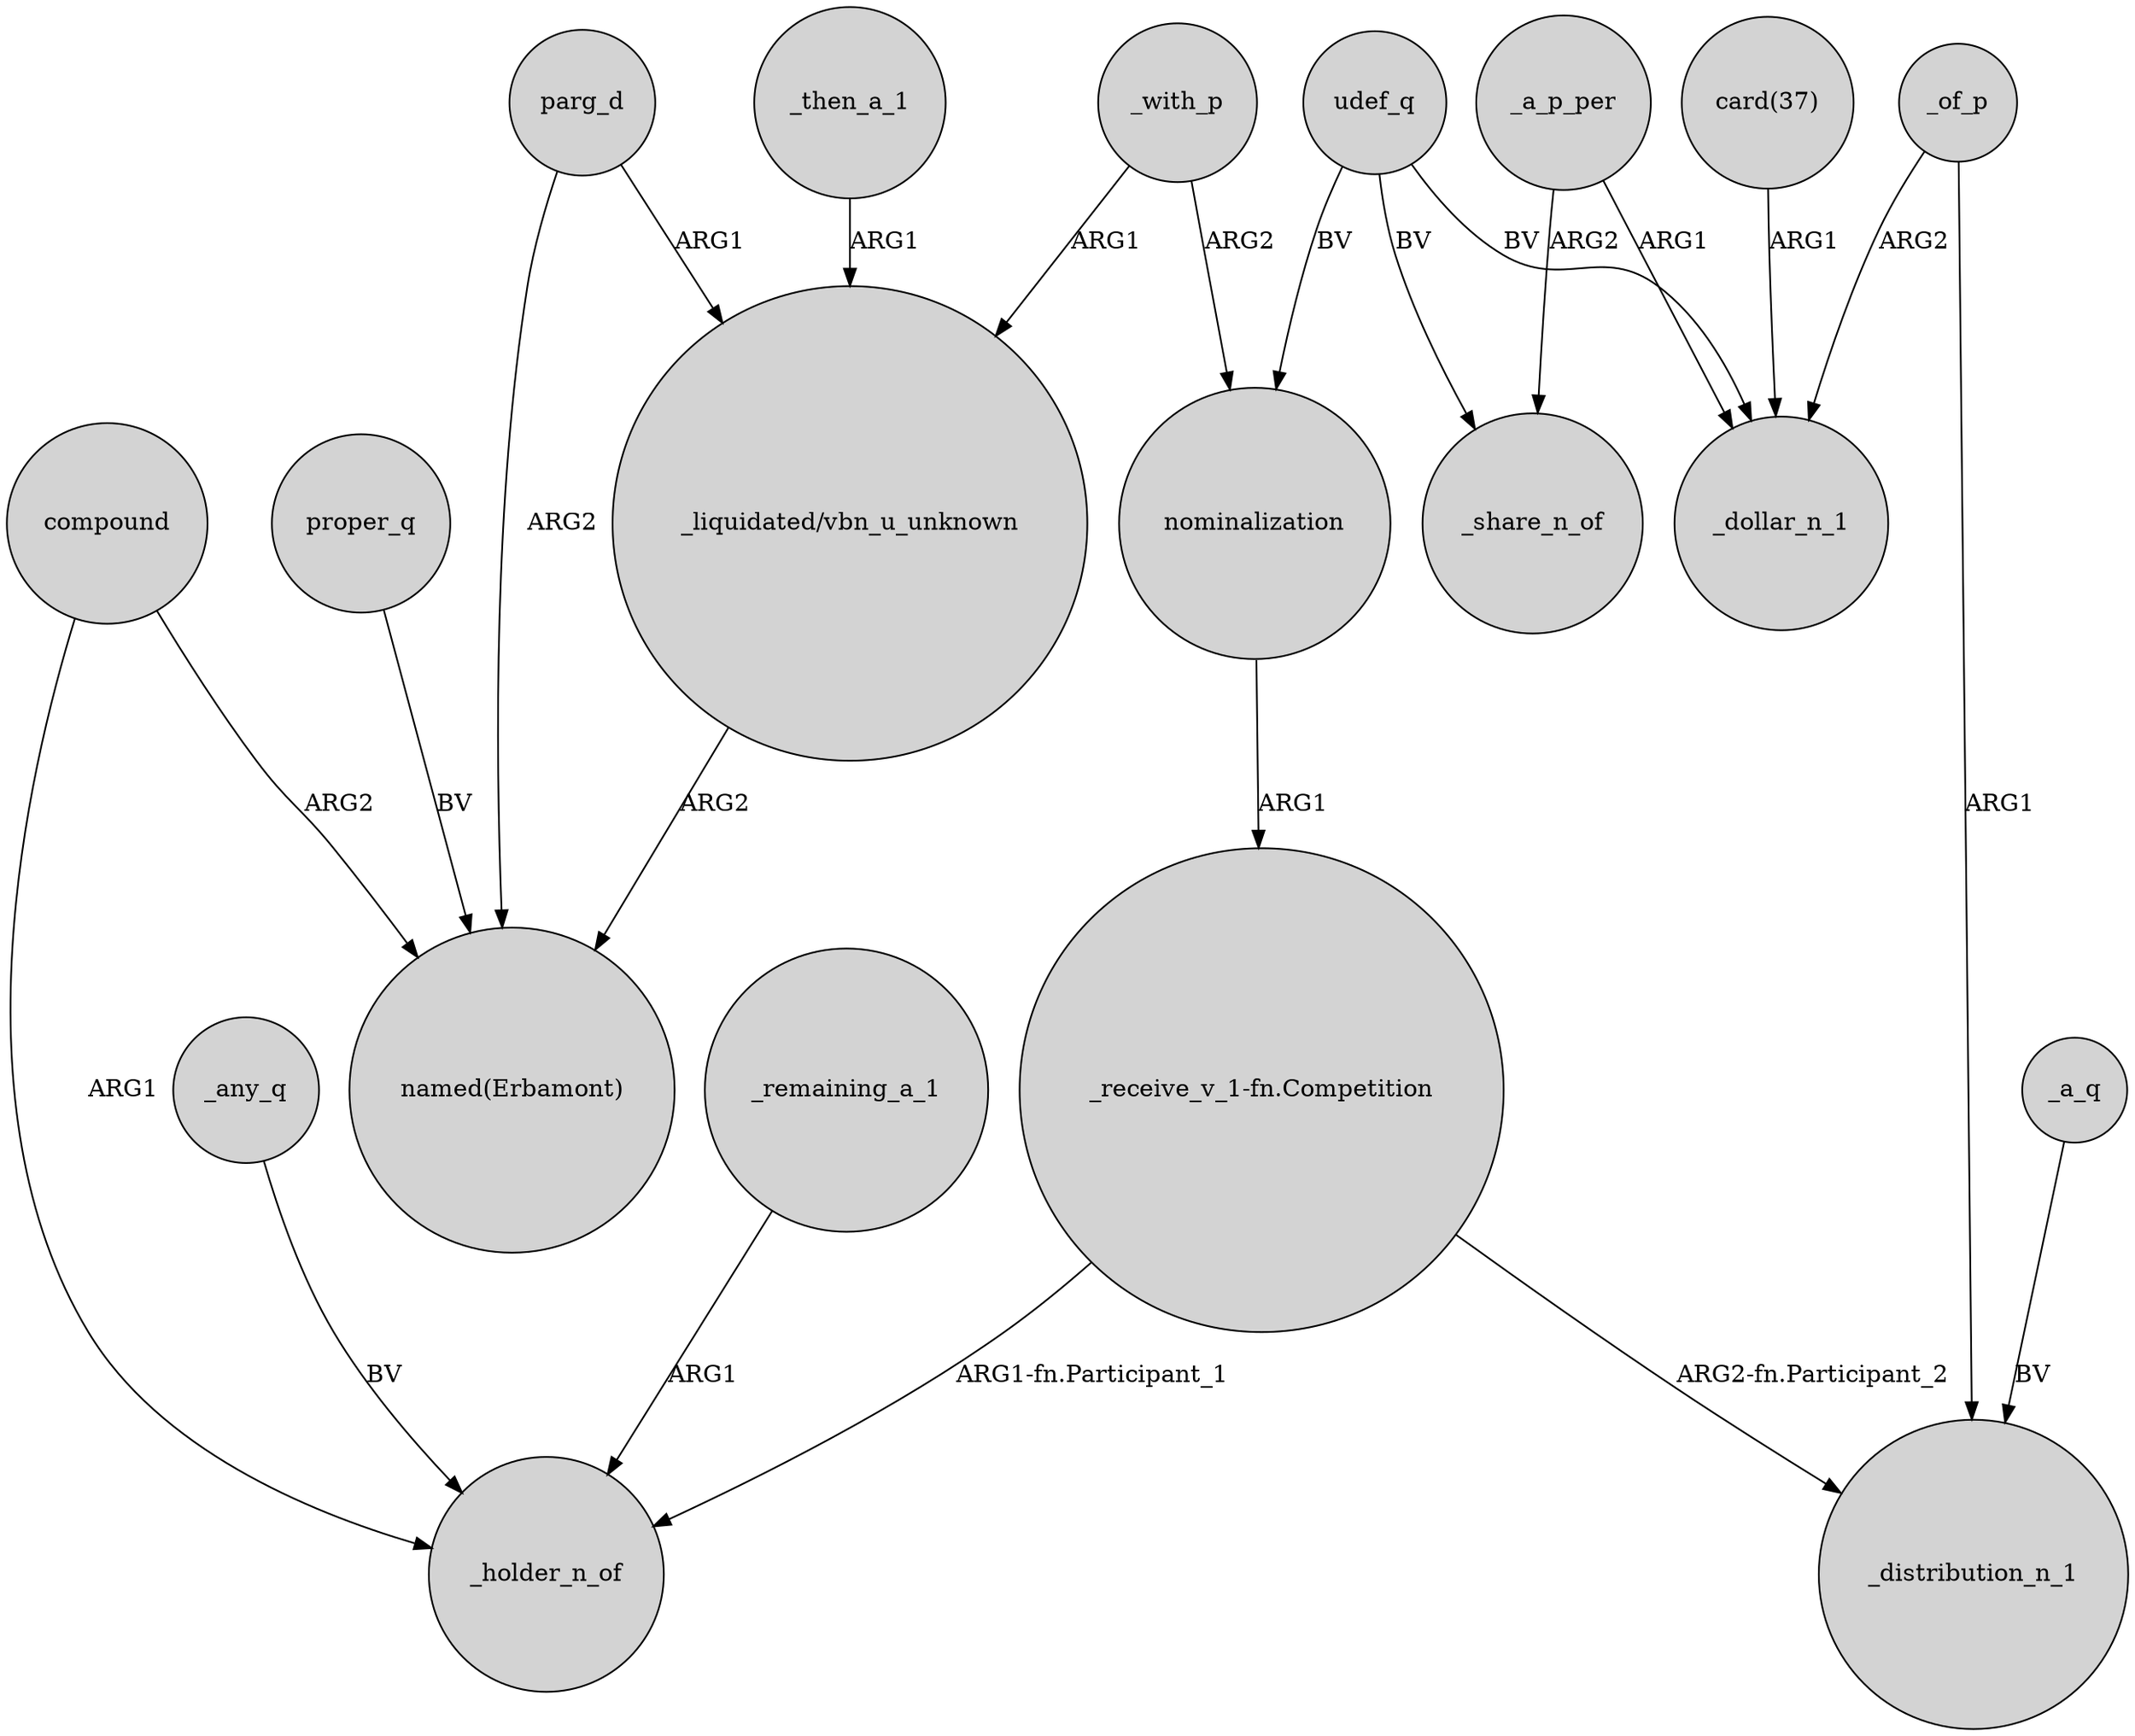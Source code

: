 digraph {
	node [shape=circle style=filled]
	compound -> _holder_n_of [label=ARG1]
	_with_p -> nominalization [label=ARG2]
	_with_p -> "_liquidated/vbn_u_unknown" [label=ARG1]
	_remaining_a_1 -> _holder_n_of [label=ARG1]
	parg_d -> "named(Erbamont)" [label=ARG2]
	udef_q -> nominalization [label=BV]
	_then_a_1 -> "_liquidated/vbn_u_unknown" [label=ARG1]
	"_receive_v_1-fn.Competition" -> _holder_n_of [label="ARG1-fn.Participant_1"]
	nominalization -> "_receive_v_1-fn.Competition" [label=ARG1]
	"_liquidated/vbn_u_unknown" -> "named(Erbamont)" [label=ARG2]
	_a_p_per -> _share_n_of [label=ARG2]
	udef_q -> _share_n_of [label=BV]
	udef_q -> _dollar_n_1 [label=BV]
	compound -> "named(Erbamont)" [label=ARG2]
	_a_p_per -> _dollar_n_1 [label=ARG1]
	proper_q -> "named(Erbamont)" [label=BV]
	_of_p -> _distribution_n_1 [label=ARG1]
	parg_d -> "_liquidated/vbn_u_unknown" [label=ARG1]
	"_receive_v_1-fn.Competition" -> _distribution_n_1 [label="ARG2-fn.Participant_2"]
	"card(37)" -> _dollar_n_1 [label=ARG1]
	_of_p -> _dollar_n_1 [label=ARG2]
	_any_q -> _holder_n_of [label=BV]
	_a_q -> _distribution_n_1 [label=BV]
}
